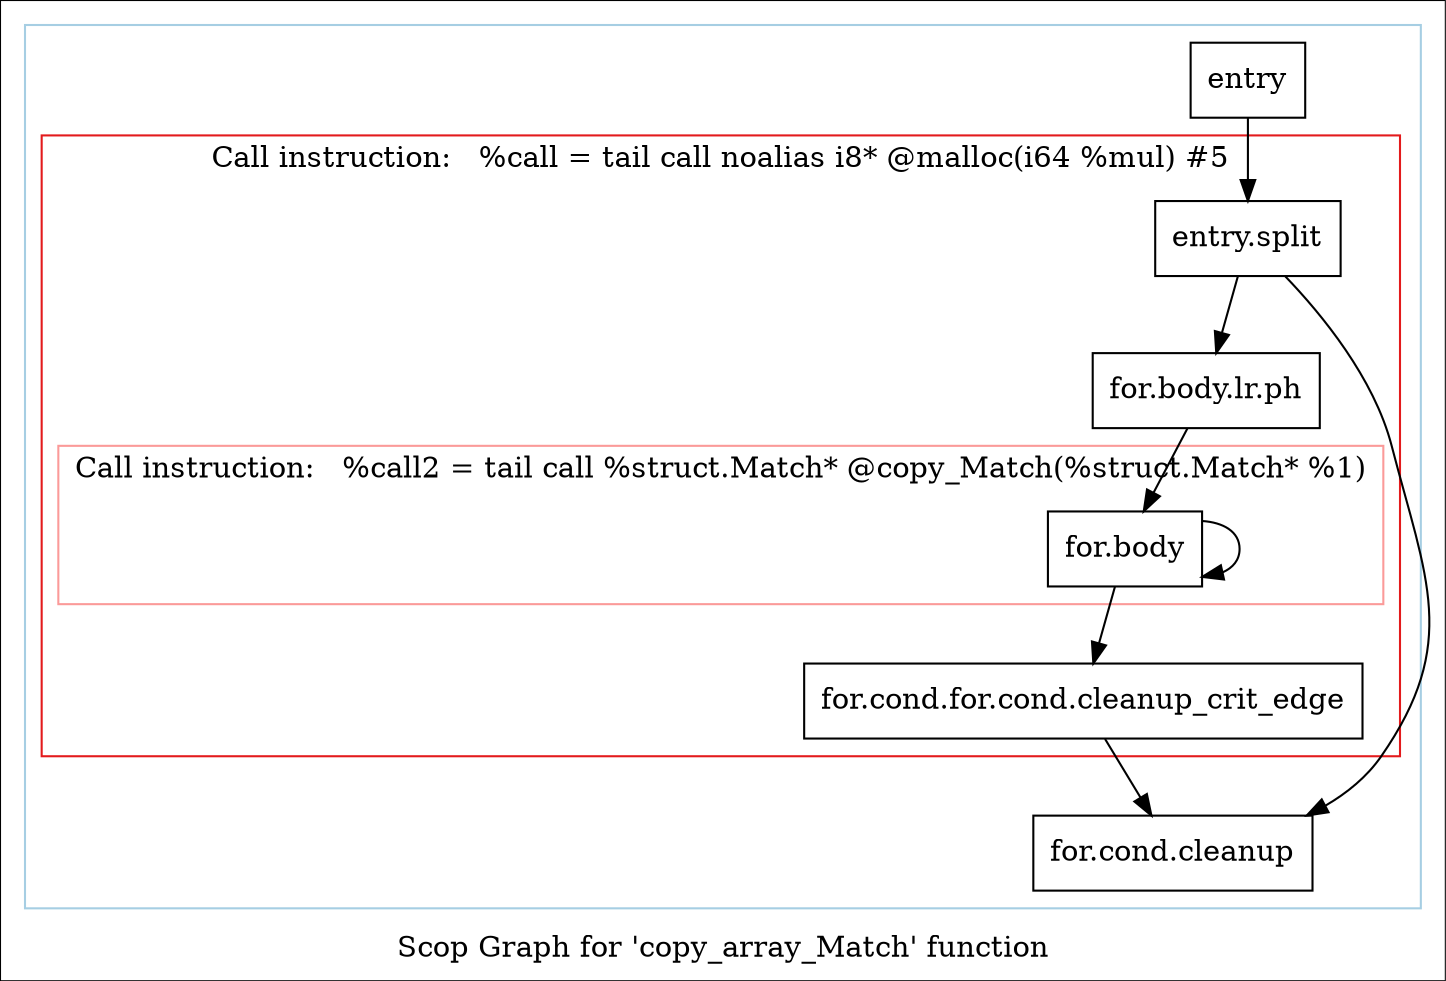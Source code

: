 digraph "Scop Graph for 'copy_array_Match' function" {
	label="Scop Graph for 'copy_array_Match' function";

	Node0xdd85050 [shape=record,label="{entry}"];
	Node0xdd85050 -> Node0xdd248e0;
	Node0xdd248e0 [shape=record,label="{entry.split}"];
	Node0xdd248e0 -> Node0xddbff60;
	Node0xdd248e0 -> Node0xdd085e0;
	Node0xddbff60 [shape=record,label="{for.cond.cleanup}"];
	Node0xdd085e0 [shape=record,label="{for.body.lr.ph}"];
	Node0xdd085e0 -> Node0xdd26ab0;
	Node0xdd26ab0 [shape=record,label="{for.body}"];
	Node0xdd26ab0 -> Node0xdd26ab0[constraint=false];
	Node0xdd26ab0 -> Node0xdda5440;
	Node0xdda5440 [shape=record,label="{for.cond.for.cond.cleanup_crit_edge}"];
	Node0xdda5440 -> Node0xddbff60;
	colorscheme = "paired12"
        subgraph cluster_0xdd84db0 {
          label = "";
          style = solid;
          color = 1
          subgraph cluster_0xdd84b50 {
            label = "Call instruction:   %call = tail call noalias i8* @malloc(i64 %mul) #5";
            style = solid;
            color = 6
            subgraph cluster_0xdd84e60 {
              label = "Call instruction:   %call2 = tail call %struct.Match* @copy_Match(%struct.Match* %1)";
              style = solid;
              color = 5
              Node0xdd26ab0;
            }
            Node0xdd248e0;
            Node0xdd085e0;
            Node0xdda5440;
          }
          Node0xdd85050;
          Node0xddbff60;
        }
}
